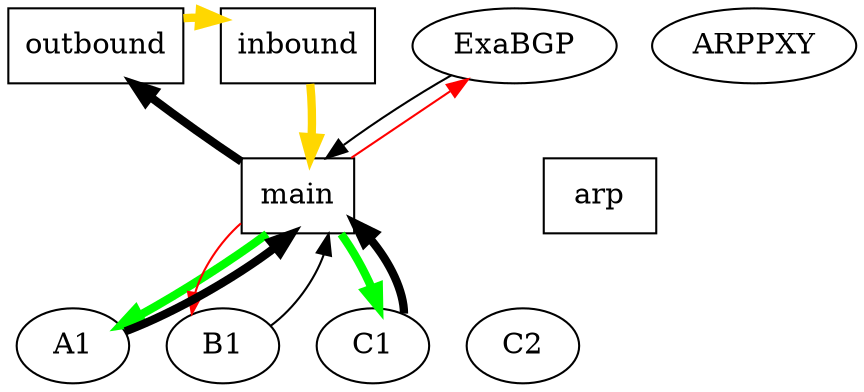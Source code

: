 digraph {
      size = "100,100";
      main, outbound, inbound, arp [shape=box];
      { rank=min; inbound outbound ARPPXY ExaBGP}
      { rank=same; A1 B1 C1 C2 } 
      { rank=same; main arp }
      /*
      edge [style=dashed, dir=none]
      main -> outbound;
      main -> inbound;
      inbound -> outbound;
      arp -> main;
      ARPPXY -> arp;
      ExaBGP -> main;
      A1 -> main;
      B1 -> main;
      C1 -> main;
      C2 -> main;
      edge [dir=forward]
      */

	// BGP flows
      main -> ExaBGP [color=red]
      main -> A1 [style=invis]
      main -> B1 [color=red]
      main -> C1 [style=invis]
      main -> C2 [style=invis]

      // ARP flows
      main -> ExaBGP [style=invis]
      main -> A1 [style=invis]
      main -> B1 [style=invis]
      main -> C1 [style=invis]
      main -> C2 [style=invis]

      // VMAC ARP flows
      main -> A1 [style=invis]
      main -> B1 [style=invis]
      main -> C1 [style=invis]
      main -> C2 [style=invis]

      main -> arp [style=invis]
      
      arp -> ARPPXY [style=invis]

      arp -> main [style=invis]

      main -> outbound [color=black,penwidth=2.0,penwidth=4.0]
      main -> C1 [color=green,penwidth=2.0,penwidth=4.0]
      main -> C2 [style=invis]
      main -> A1 [color=green,penwidth=2.0,penwidth=4.0]
      main -> B1 [style=invis]

      main -> outbound [style=invis]

      outbound -> inbound [style=invis]

      inbound -> main [style=invis]
      inbound -> main [style=invis]
      inbound -> main [color=gold,penwidth=2.0,penwidth=4.0]
      inbound -> main [style=invis]

      outbound -> inbound [style=invis]
      outbound -> inbound [color=gold,penwidth=2.0,penwidth=4.0]

      A1 -> main [color=black,penwidth=2.0,penwidth=4.0]
      B1 -> main [color=black]
      C1 -> main [color=black,penwidth=2.0,penwidth=4.0]
      C2 -> main [style=invis]
      ExaBGP -> main [color=black]
      ARPPXY -> arp [style=invis]
}
